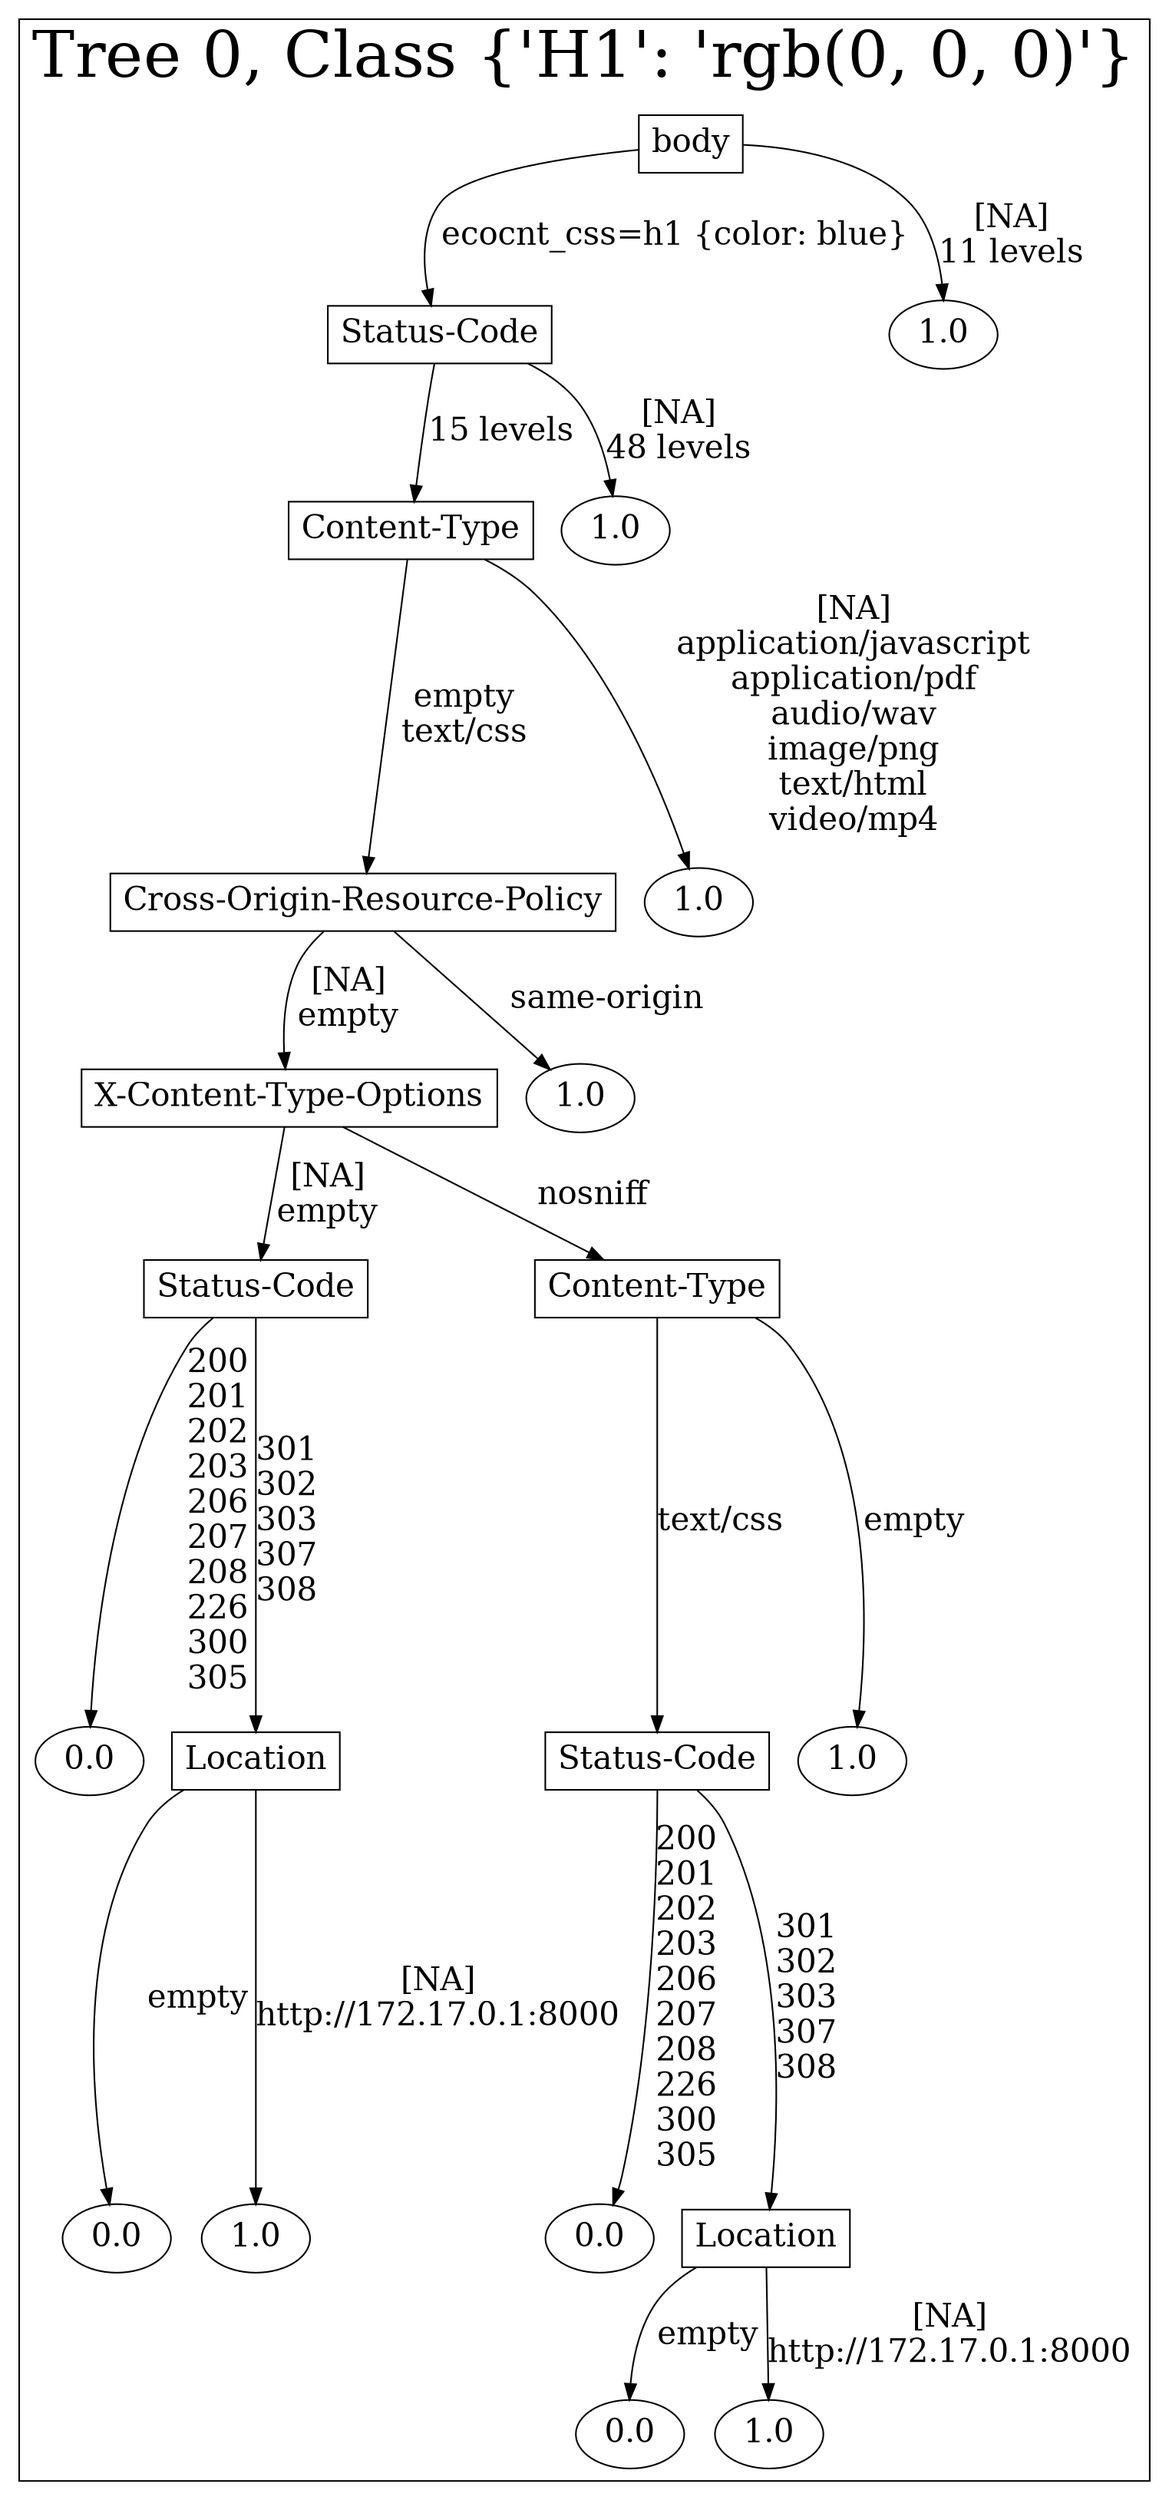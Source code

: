 /*
Generated by:
    http://https://github.com/h2oai/h2o-3/tree/master/h2o-genmodel/src/main/java/hex/genmodel/tools/PrintMojo.java
*/

/*
On a mac:

$ brew install graphviz
$ dot -Tpng file.gv -o file.png
$ open file.png
*/

digraph G {

subgraph cluster_0 {
/* Nodes */

/* Level 0 */
{
"SG_0_Node_0" [shape=box, fontsize=20, label="body"]
}

/* Level 1 */
{
"SG_0_Node_1" [shape=box, fontsize=20, label="Status-Code"]
"SG_0_Node_10" [fontsize=20, label="1.0"]
}

/* Level 2 */
{
"SG_0_Node_2" [shape=box, fontsize=20, label="Content-Type"]
"SG_0_Node_11" [fontsize=20, label="1.0"]
}

/* Level 3 */
{
"SG_0_Node_3" [shape=box, fontsize=20, label="Cross-Origin-Resource-Policy"]
"SG_0_Node_12" [fontsize=20, label="1.0"]
}

/* Level 4 */
{
"SG_0_Node_4" [shape=box, fontsize=20, label="X-Content-Type-Options"]
"SG_0_Node_13" [fontsize=20, label="1.0"]
}

/* Level 5 */
{
"SG_0_Node_5" [shape=box, fontsize=20, label="Status-Code"]
"SG_0_Node_6" [shape=box, fontsize=20, label="Content-Type"]
}

/* Level 6 */
{
"SG_0_Node_14" [fontsize=20, label="0.0"]
"SG_0_Node_7" [shape=box, fontsize=20, label="Location"]
"SG_0_Node_8" [shape=box, fontsize=20, label="Status-Code"]
"SG_0_Node_15" [fontsize=20, label="1.0"]
}

/* Level 7 */
{
"SG_0_Node_16" [fontsize=20, label="0.0"]
"SG_0_Node_17" [fontsize=20, label="1.0"]
"SG_0_Node_18" [fontsize=20, label="0.0"]
"SG_0_Node_9" [shape=box, fontsize=20, label="Location"]
}

/* Level 8 */
{
"SG_0_Node_19" [fontsize=20, label="0.0"]
"SG_0_Node_20" [fontsize=20, label="1.0"]
}

/* Edges */
"SG_0_Node_0" -> "SG_0_Node_1" [fontsize=20, label="ecocnt_css=h1 {color: blue}
"]
"SG_0_Node_0" -> "SG_0_Node_10" [fontsize=20, label="[NA]
11 levels
"]
"SG_0_Node_1" -> "SG_0_Node_2" [fontsize=20, label="15 levels
"]
"SG_0_Node_1" -> "SG_0_Node_11" [fontsize=20, label="[NA]
48 levels
"]
"SG_0_Node_2" -> "SG_0_Node_3" [fontsize=20, label="empty
text/css
"]
"SG_0_Node_2" -> "SG_0_Node_12" [fontsize=20, label="[NA]
application/javascript
application/pdf
audio/wav
image/png
text/html
video/mp4
"]
"SG_0_Node_3" -> "SG_0_Node_4" [fontsize=20, label="[NA]
empty
"]
"SG_0_Node_3" -> "SG_0_Node_13" [fontsize=20, label="same-origin
"]
"SG_0_Node_4" -> "SG_0_Node_5" [fontsize=20, label="[NA]
empty
"]
"SG_0_Node_4" -> "SG_0_Node_6" [fontsize=20, label="nosniff
"]
"SG_0_Node_6" -> "SG_0_Node_8" [fontsize=20, label="text/css
"]
"SG_0_Node_6" -> "SG_0_Node_15" [fontsize=20, label="empty
"]
"SG_0_Node_8" -> "SG_0_Node_18" [fontsize=20, label="200
201
202
203
206
207
208
226
300
305
"]
"SG_0_Node_8" -> "SG_0_Node_9" [fontsize=20, label="301
302
303
307
308
"]
"SG_0_Node_9" -> "SG_0_Node_19" [fontsize=20, label="empty
"]
"SG_0_Node_9" -> "SG_0_Node_20" [fontsize=20, label="[NA]
http://172.17.0.1:8000
"]
"SG_0_Node_5" -> "SG_0_Node_14" [fontsize=20, label="200
201
202
203
206
207
208
226
300
305
"]
"SG_0_Node_5" -> "SG_0_Node_7" [fontsize=20, label="301
302
303
307
308
"]
"SG_0_Node_7" -> "SG_0_Node_16" [fontsize=20, label="empty
"]
"SG_0_Node_7" -> "SG_0_Node_17" [fontsize=20, label="[NA]
http://172.17.0.1:8000
"]

fontsize=40
label="Tree 0, Class {'H1': 'rgb(0, 0, 0)'}"
}

}

